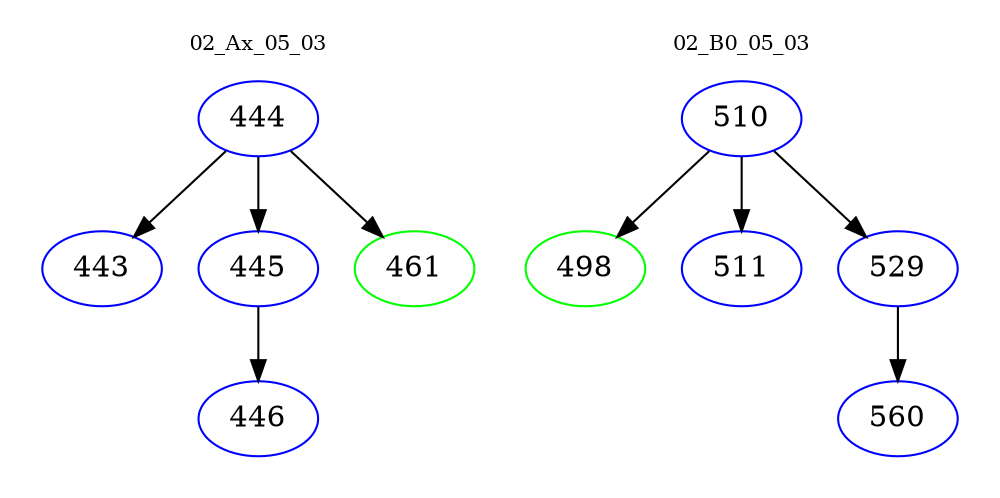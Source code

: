 digraph{
subgraph cluster_0 {
color = white
label = "02_Ax_05_03";
fontsize=10;
T0_444 [label="444", color="blue"]
T0_444 -> T0_443 [color="black"]
T0_443 [label="443", color="blue"]
T0_444 -> T0_445 [color="black"]
T0_445 [label="445", color="blue"]
T0_445 -> T0_446 [color="black"]
T0_446 [label="446", color="blue"]
T0_444 -> T0_461 [color="black"]
T0_461 [label="461", color="green"]
}
subgraph cluster_1 {
color = white
label = "02_B0_05_03";
fontsize=10;
T1_510 [label="510", color="blue"]
T1_510 -> T1_498 [color="black"]
T1_498 [label="498", color="green"]
T1_510 -> T1_511 [color="black"]
T1_511 [label="511", color="blue"]
T1_510 -> T1_529 [color="black"]
T1_529 [label="529", color="blue"]
T1_529 -> T1_560 [color="black"]
T1_560 [label="560", color="blue"]
}
}
